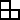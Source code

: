 size(0, 10pt);

draw(
    (0,0)--(2,0) ^^ (0,1)--(2,1) ^^ (0,2)--(1,2) ^^
    (0,0)--(0,2) ^^ (1,0)--(1,2) ^^ (2,0)--(2,1)
);

